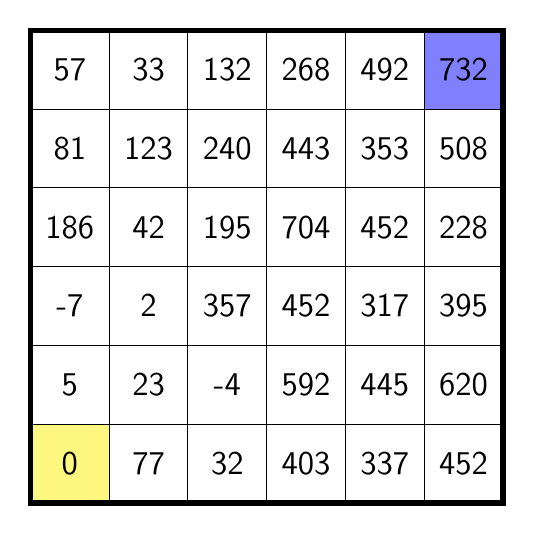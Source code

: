 \begin{tikzpicture}
  \filldraw[color=yellow!50] (0,0)--(1,0)--(1,1)--(0,1)--cycle;
  \filldraw[color=blue!50] (5,5)--++(1,0)--++(0,1)--++(-1,0)--cycle;
  \def\drawNumber#1#2#3{\draw node at (#1+.5, #2+.5) {\large \textsf{#3}};}
  \drawNumber{0}{0}{0}
  \drawNumber{1}{0}{77}
  \drawNumber{2}{0}{32}
  \drawNumber{3}{0}{403}
  \drawNumber{4}{0}{337}
  \drawNumber{5}{0}{452}
  
  \drawNumber{0}{1}{5}
  \drawNumber{1}{1}{23}
  \drawNumber{2}{1}{-4}
  \drawNumber{3}{1}{592}
  \drawNumber{4}{1}{445}
  \drawNumber{5}{1}{620}
    
  \drawNumber{0}{2}{-7}
  \drawNumber{1}{2}{2}
  \drawNumber{2}{2}{357}
  \drawNumber{3}{2}{452}
  \drawNumber{4}{2}{317}
  \drawNumber{5}{2}{395}
  
  \drawNumber{0}{3}{186}
  \drawNumber{1}{3}{42}
  \drawNumber{2}{3}{195}
  \drawNumber{3}{3}{704}
  \drawNumber{4}{3}{452}
  \drawNumber{5}{3}{228}
  
  \drawNumber{0}{4}{81}
  \drawNumber{1}{4}{123}
  \drawNumber{2}{4}{240}
  \drawNumber{3}{4}{443}
  \drawNumber{4}{4}{353}
  \drawNumber{5}{4}{508}
  
  \drawNumber{0}{5}{57}
  \drawNumber{1}{5}{33}
  \drawNumber{2}{5}{132}
  \drawNumber{3}{5}{268}
  \drawNumber{4}{5}{492}
  \drawNumber{5}{5}{732}
  
    \draw[line width=2pt] (0,0)--(6,0)--(6,6)--(0,6)--cycle;
    \foreach \x in {1, ..., 5}{
      \draw (\x,0)--(\x,6);
    }
    \foreach \y in {1, ..., 5}{
      \draw (0,\y)--(6,\y);
    }
    \end{tikzpicture}
